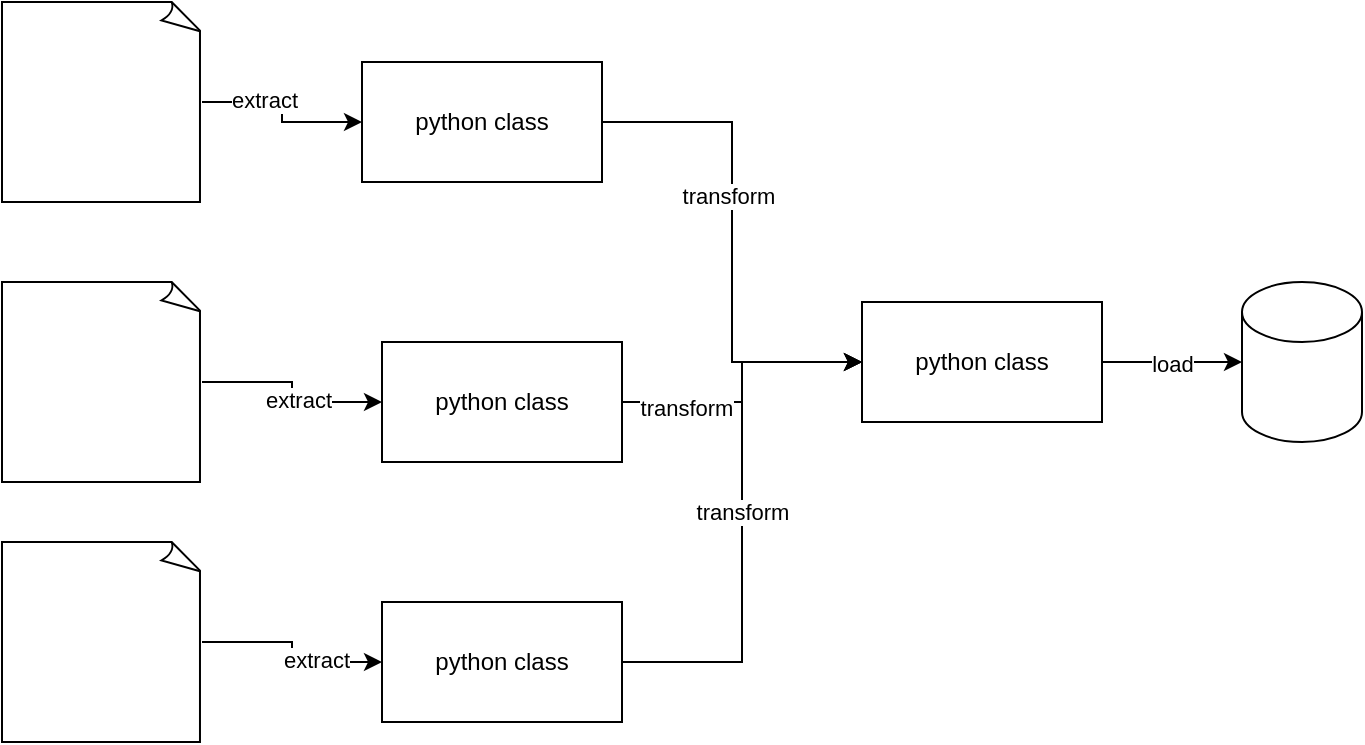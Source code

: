 <mxfile version="24.3.1" type="github">
  <diagram name="Page-1" id="0ePznEa9IRJMLtYx5hQB">
    <mxGraphModel dx="734" dy="408" grid="1" gridSize="10" guides="1" tooltips="1" connect="1" arrows="1" fold="1" page="1" pageScale="1" pageWidth="2000" pageHeight="2000" math="0" shadow="0">
      <root>
        <mxCell id="0" />
        <mxCell id="1" parent="0" />
        <mxCell id="nSfkIonh3HfSZz65me_q-7" style="edgeStyle=orthogonalEdgeStyle;rounded=0;orthogonalLoop=1;jettySize=auto;html=1;" edge="1" parent="1" source="nSfkIonh3HfSZz65me_q-1" target="nSfkIonh3HfSZz65me_q-4">
          <mxGeometry relative="1" as="geometry" />
        </mxCell>
        <mxCell id="nSfkIonh3HfSZz65me_q-10" value="extract" style="edgeLabel;html=1;align=center;verticalAlign=middle;resizable=0;points=[];" vertex="1" connectable="0" parent="nSfkIonh3HfSZz65me_q-7">
          <mxGeometry x="-0.311" y="1" relative="1" as="geometry">
            <mxPoint as="offset" />
          </mxGeometry>
        </mxCell>
        <mxCell id="nSfkIonh3HfSZz65me_q-1" value="" style="whiteSpace=wrap;html=1;shape=mxgraph.basic.document" vertex="1" parent="1">
          <mxGeometry x="50" y="50" width="100" height="100" as="geometry" />
        </mxCell>
        <mxCell id="nSfkIonh3HfSZz65me_q-8" style="edgeStyle=orthogonalEdgeStyle;rounded=0;orthogonalLoop=1;jettySize=auto;html=1;" edge="1" parent="1" source="nSfkIonh3HfSZz65me_q-2" target="nSfkIonh3HfSZz65me_q-6">
          <mxGeometry relative="1" as="geometry" />
        </mxCell>
        <mxCell id="nSfkIonh3HfSZz65me_q-11" value="extract" style="edgeLabel;html=1;align=center;verticalAlign=middle;resizable=0;points=[];" vertex="1" connectable="0" parent="nSfkIonh3HfSZz65me_q-8">
          <mxGeometry x="0.16" y="1" relative="1" as="geometry">
            <mxPoint as="offset" />
          </mxGeometry>
        </mxCell>
        <mxCell id="nSfkIonh3HfSZz65me_q-2" value="" style="whiteSpace=wrap;html=1;shape=mxgraph.basic.document" vertex="1" parent="1">
          <mxGeometry x="50" y="190" width="100" height="100" as="geometry" />
        </mxCell>
        <mxCell id="nSfkIonh3HfSZz65me_q-9" style="edgeStyle=orthogonalEdgeStyle;rounded=0;orthogonalLoop=1;jettySize=auto;html=1;" edge="1" parent="1" source="nSfkIonh3HfSZz65me_q-3" target="nSfkIonh3HfSZz65me_q-5">
          <mxGeometry relative="1" as="geometry" />
        </mxCell>
        <mxCell id="nSfkIonh3HfSZz65me_q-12" value="extract" style="edgeLabel;html=1;align=center;verticalAlign=middle;resizable=0;points=[];" vertex="1" connectable="0" parent="nSfkIonh3HfSZz65me_q-9">
          <mxGeometry x="0.34" y="1" relative="1" as="geometry">
            <mxPoint as="offset" />
          </mxGeometry>
        </mxCell>
        <mxCell id="nSfkIonh3HfSZz65me_q-3" value="" style="whiteSpace=wrap;html=1;shape=mxgraph.basic.document" vertex="1" parent="1">
          <mxGeometry x="50" y="320" width="100" height="100" as="geometry" />
        </mxCell>
        <mxCell id="nSfkIonh3HfSZz65me_q-14" style="edgeStyle=orthogonalEdgeStyle;rounded=0;orthogonalLoop=1;jettySize=auto;html=1;entryX=0;entryY=0.5;entryDx=0;entryDy=0;" edge="1" parent="1" source="nSfkIonh3HfSZz65me_q-4" target="nSfkIonh3HfSZz65me_q-13">
          <mxGeometry relative="1" as="geometry" />
        </mxCell>
        <mxCell id="nSfkIonh3HfSZz65me_q-17" value="transform" style="edgeLabel;html=1;align=center;verticalAlign=middle;resizable=0;points=[];" vertex="1" connectable="0" parent="nSfkIonh3HfSZz65me_q-14">
          <mxGeometry x="-0.184" y="-2" relative="1" as="geometry">
            <mxPoint as="offset" />
          </mxGeometry>
        </mxCell>
        <mxCell id="nSfkIonh3HfSZz65me_q-4" value="python class" style="rounded=0;whiteSpace=wrap;html=1;" vertex="1" parent="1">
          <mxGeometry x="230" y="80" width="120" height="60" as="geometry" />
        </mxCell>
        <mxCell id="nSfkIonh3HfSZz65me_q-16" value="transform" style="edgeStyle=orthogonalEdgeStyle;rounded=0;orthogonalLoop=1;jettySize=auto;html=1;entryX=0;entryY=0.5;entryDx=0;entryDy=0;" edge="1" parent="1" source="nSfkIonh3HfSZz65me_q-5" target="nSfkIonh3HfSZz65me_q-13">
          <mxGeometry relative="1" as="geometry" />
        </mxCell>
        <mxCell id="nSfkIonh3HfSZz65me_q-5" value="python class" style="rounded=0;whiteSpace=wrap;html=1;" vertex="1" parent="1">
          <mxGeometry x="240" y="350" width="120" height="60" as="geometry" />
        </mxCell>
        <mxCell id="nSfkIonh3HfSZz65me_q-15" style="edgeStyle=orthogonalEdgeStyle;rounded=0;orthogonalLoop=1;jettySize=auto;html=1;entryX=0;entryY=0.5;entryDx=0;entryDy=0;" edge="1" parent="1" source="nSfkIonh3HfSZz65me_q-6" target="nSfkIonh3HfSZz65me_q-13">
          <mxGeometry relative="1" as="geometry" />
        </mxCell>
        <mxCell id="nSfkIonh3HfSZz65me_q-18" value="transform" style="edgeLabel;html=1;align=center;verticalAlign=middle;resizable=0;points=[];" vertex="1" connectable="0" parent="nSfkIonh3HfSZz65me_q-15">
          <mxGeometry x="-0.543" y="-3" relative="1" as="geometry">
            <mxPoint as="offset" />
          </mxGeometry>
        </mxCell>
        <mxCell id="nSfkIonh3HfSZz65me_q-6" value="python class" style="rounded=0;whiteSpace=wrap;html=1;" vertex="1" parent="1">
          <mxGeometry x="240" y="220" width="120" height="60" as="geometry" />
        </mxCell>
        <mxCell id="nSfkIonh3HfSZz65me_q-19" value="load" style="edgeStyle=orthogonalEdgeStyle;rounded=0;orthogonalLoop=1;jettySize=auto;html=1;" edge="1" parent="1" source="nSfkIonh3HfSZz65me_q-13">
          <mxGeometry relative="1" as="geometry">
            <mxPoint x="670" y="230" as="targetPoint" />
          </mxGeometry>
        </mxCell>
        <mxCell id="nSfkIonh3HfSZz65me_q-13" value="python class" style="rounded=0;whiteSpace=wrap;html=1;" vertex="1" parent="1">
          <mxGeometry x="480" y="200" width="120" height="60" as="geometry" />
        </mxCell>
        <mxCell id="nSfkIonh3HfSZz65me_q-20" value="" style="shape=cylinder3;whiteSpace=wrap;html=1;boundedLbl=1;backgroundOutline=1;size=15;" vertex="1" parent="1">
          <mxGeometry x="670" y="190" width="60" height="80" as="geometry" />
        </mxCell>
      </root>
    </mxGraphModel>
  </diagram>
</mxfile>
